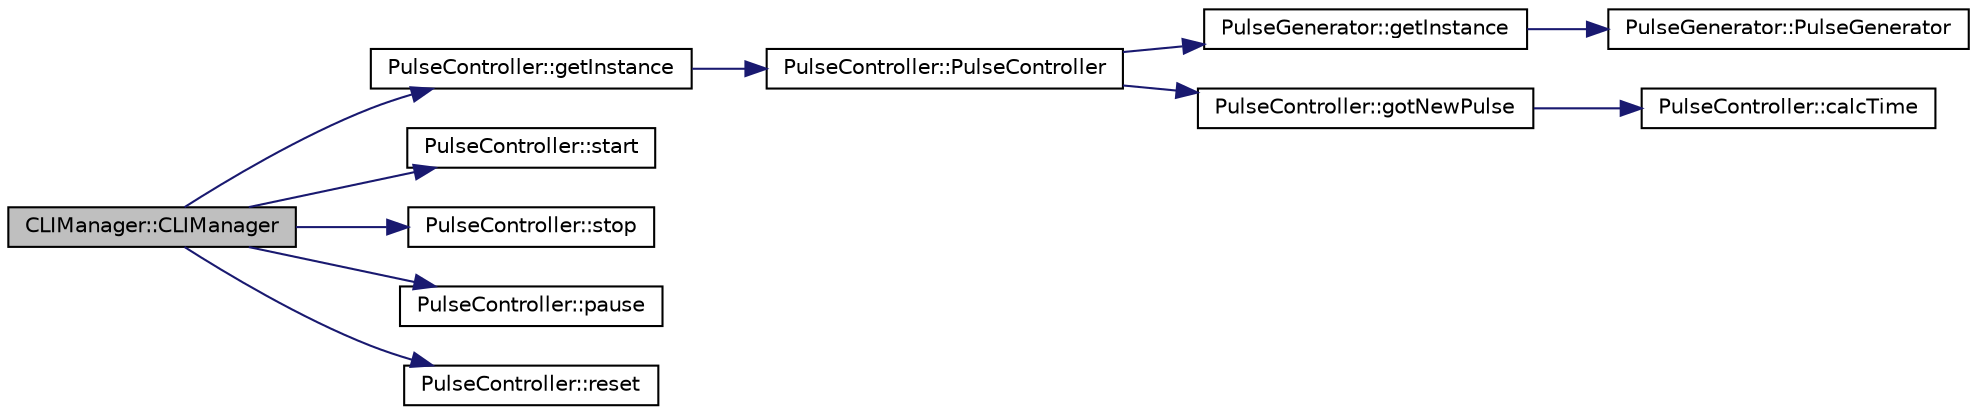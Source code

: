 digraph "CLIManager::CLIManager"
{
  edge [fontname="Helvetica",fontsize="10",labelfontname="Helvetica",labelfontsize="10"];
  node [fontname="Helvetica",fontsize="10",shape=record];
  rankdir="LR";
  Node0 [label="CLIManager::CLIManager",height=0.2,width=0.4,color="black", fillcolor="grey75", style="filled", fontcolor="black"];
  Node0 -> Node1 [color="midnightblue",fontsize="10",style="solid",fontname="Helvetica"];
  Node1 [label="PulseController::getInstance",height=0.2,width=0.4,color="black", fillcolor="white", style="filled",URL="$class_pulse_controller.html#ac7e6d3cb62727c89da948551d4cdce01"];
  Node1 -> Node2 [color="midnightblue",fontsize="10",style="solid",fontname="Helvetica"];
  Node2 [label="PulseController::PulseController",height=0.2,width=0.4,color="black", fillcolor="white", style="filled",URL="$class_pulse_controller.html#aa17fed7626e6483413beff386f0e532a"];
  Node2 -> Node3 [color="midnightblue",fontsize="10",style="solid",fontname="Helvetica"];
  Node3 [label="PulseGenerator::getInstance",height=0.2,width=0.4,color="black", fillcolor="white", style="filled",URL="$class_pulse_generator.html#ace9e6e44b3fcd3103b65805d44261ced"];
  Node3 -> Node4 [color="midnightblue",fontsize="10",style="solid",fontname="Helvetica"];
  Node4 [label="PulseGenerator::PulseGenerator",height=0.2,width=0.4,color="black", fillcolor="white", style="filled",URL="$class_pulse_generator.html#aff7b38fa92c5f1181cbeca42c62c7b21"];
  Node2 -> Node5 [color="midnightblue",fontsize="10",style="solid",fontname="Helvetica"];
  Node5 [label="PulseController::gotNewPulse",height=0.2,width=0.4,color="black", fillcolor="white", style="filled",URL="$class_pulse_controller.html#ada3a07fc7a533e76d0d91e2e8c31e75e"];
  Node5 -> Node6 [color="midnightblue",fontsize="10",style="solid",fontname="Helvetica"];
  Node6 [label="PulseController::calcTime",height=0.2,width=0.4,color="black", fillcolor="white", style="filled",URL="$class_pulse_controller.html#aad89e956185b04ed12bd02056e4df743"];
  Node0 -> Node7 [color="midnightblue",fontsize="10",style="solid",fontname="Helvetica"];
  Node7 [label="PulseController::start",height=0.2,width=0.4,color="black", fillcolor="white", style="filled",URL="$class_pulse_controller.html#a278aefbf7233ae529304a012c4690827"];
  Node0 -> Node8 [color="midnightblue",fontsize="10",style="solid",fontname="Helvetica"];
  Node8 [label="PulseController::stop",height=0.2,width=0.4,color="black", fillcolor="white", style="filled",URL="$class_pulse_controller.html#abc95e9340203f77f78818f389bd99d3a"];
  Node0 -> Node9 [color="midnightblue",fontsize="10",style="solid",fontname="Helvetica"];
  Node9 [label="PulseController::pause",height=0.2,width=0.4,color="black", fillcolor="white", style="filled",URL="$class_pulse_controller.html#a310f792764a804b50a910eeb4e53a374"];
  Node0 -> Node10 [color="midnightblue",fontsize="10",style="solid",fontname="Helvetica"];
  Node10 [label="PulseController::reset",height=0.2,width=0.4,color="black", fillcolor="white", style="filled",URL="$class_pulse_controller.html#a0112f4a30c50e9254e8e264f5b1ba865"];
}
